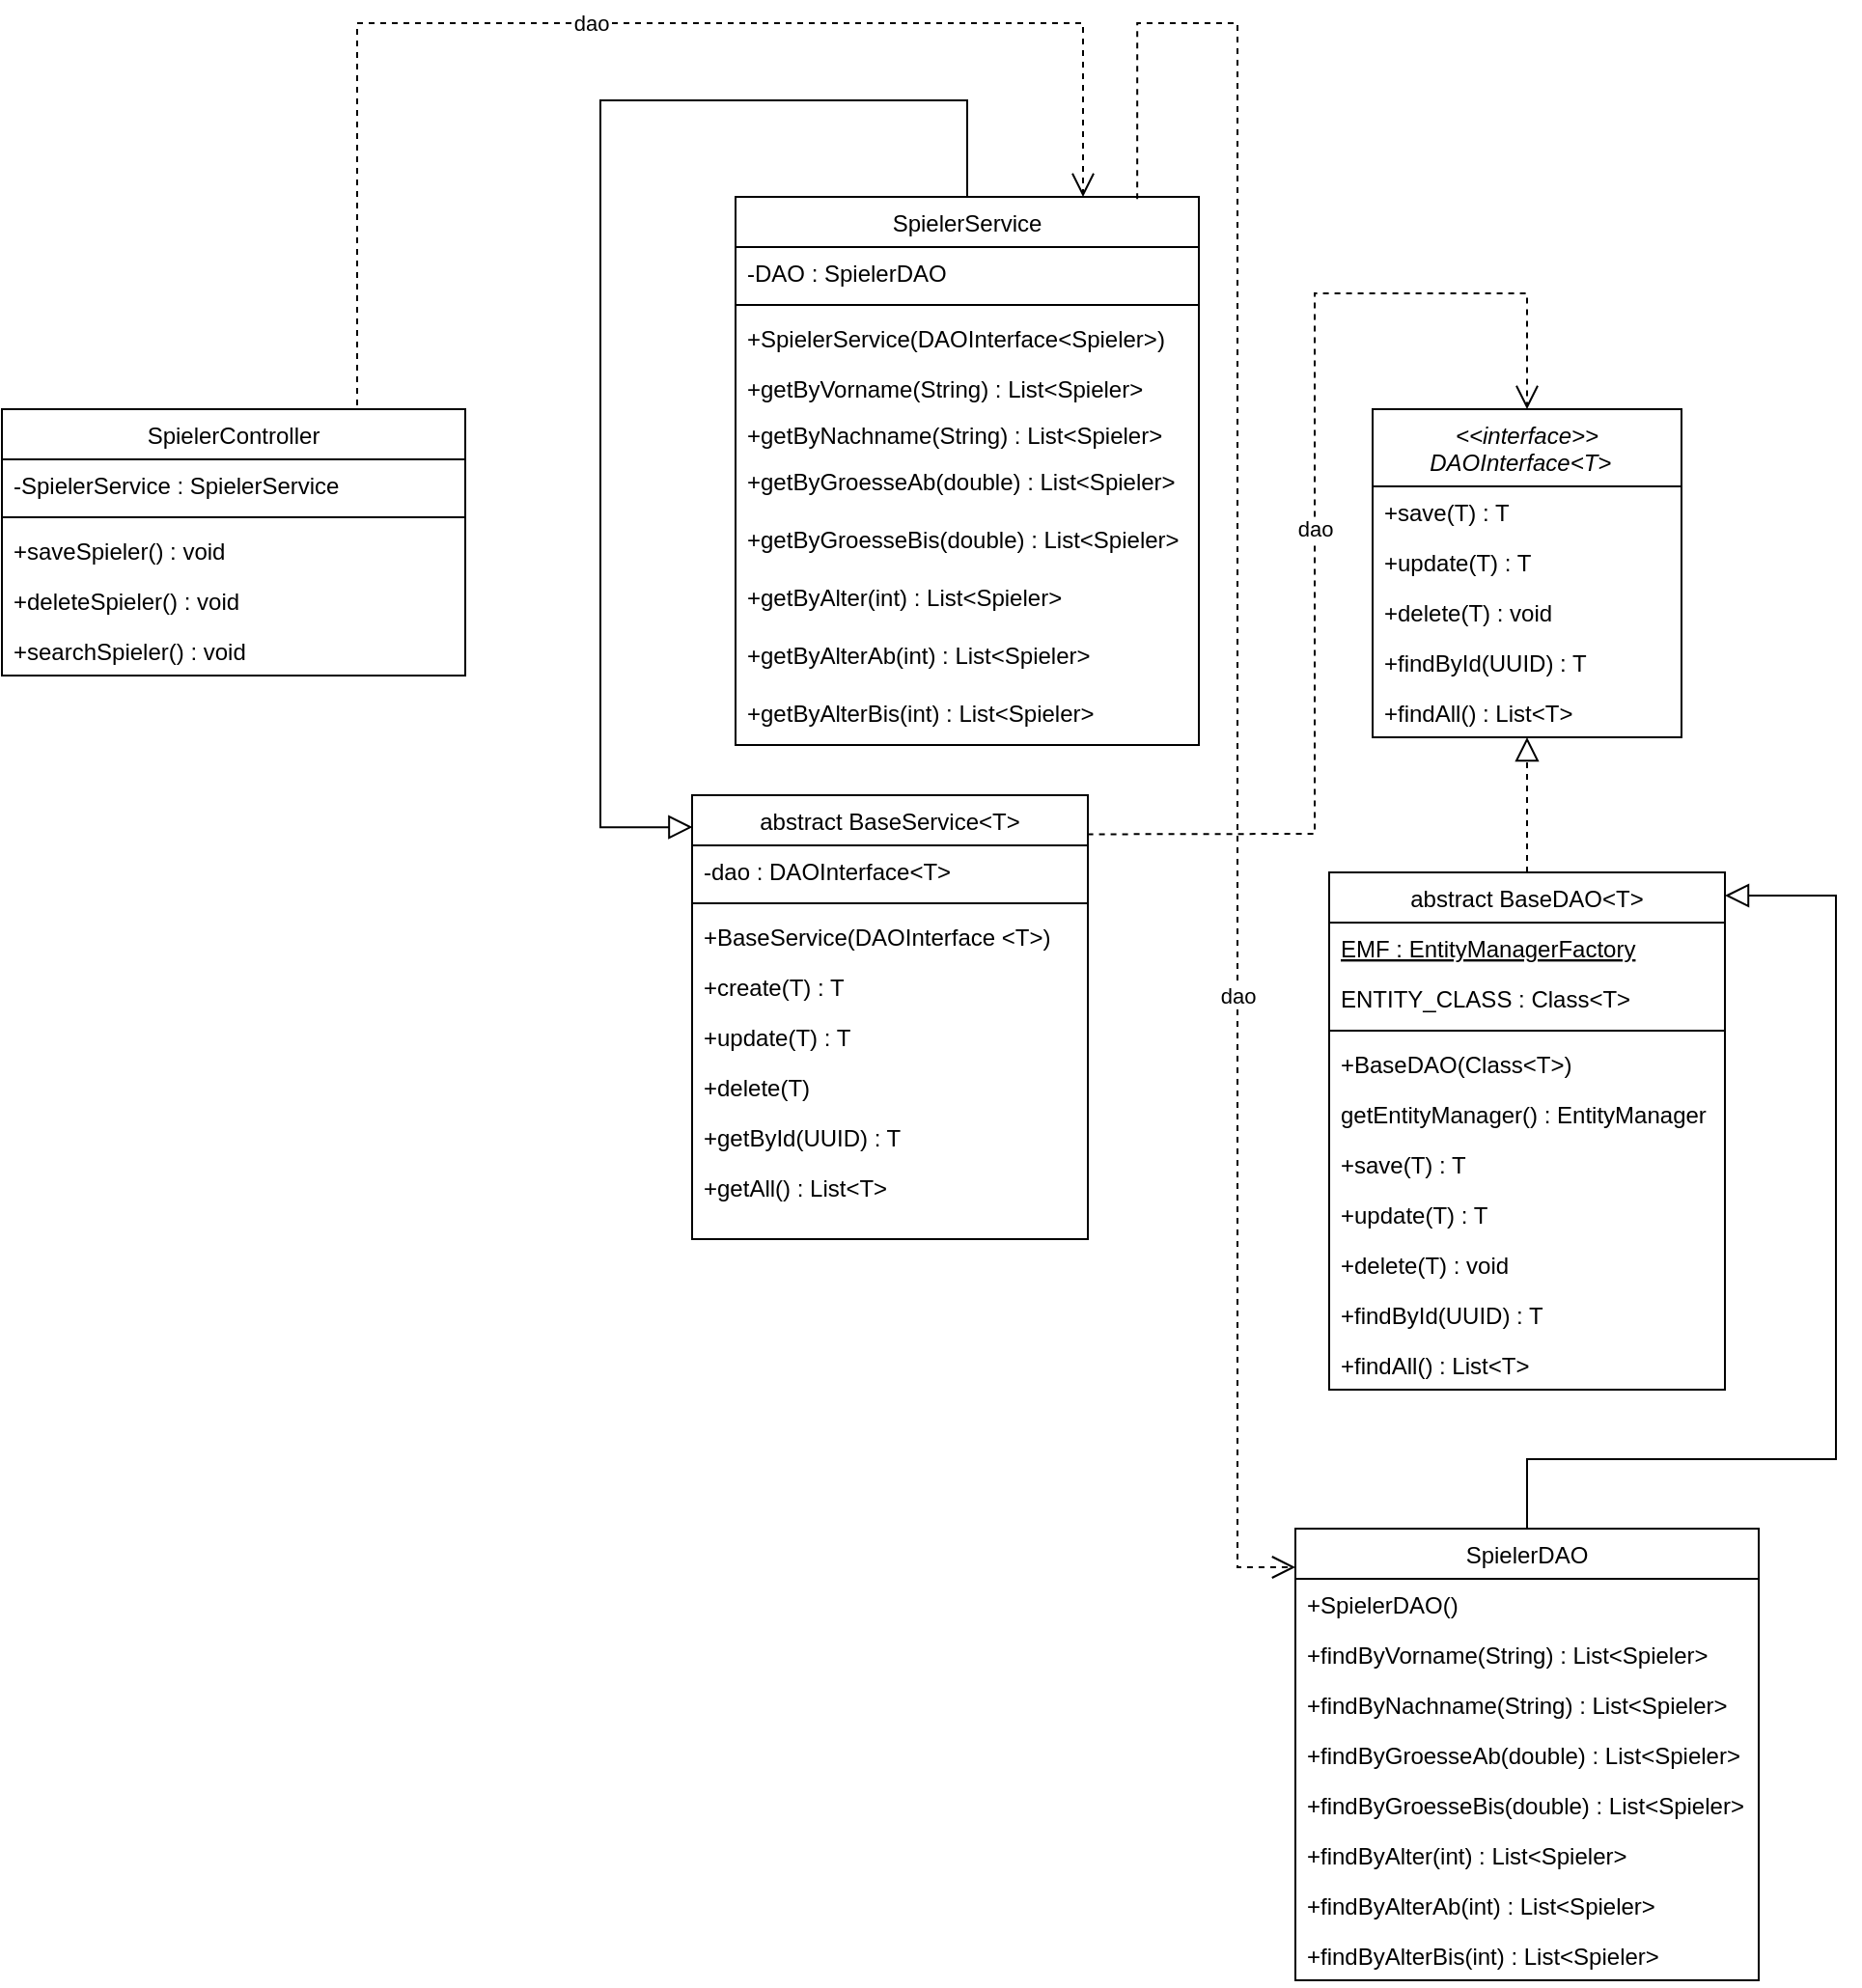 <mxfile version="27.1.6">
  <diagram id="C5RBs43oDa-KdzZeNtuy" name="Page-1">
    <mxGraphModel dx="2185" dy="1882" grid="1" gridSize="10" guides="1" tooltips="1" connect="1" arrows="1" fold="1" page="1" pageScale="1" pageWidth="827" pageHeight="1169" math="0" shadow="0">
      <root>
        <mxCell id="WIyWlLk6GJQsqaUBKTNV-0" />
        <mxCell id="WIyWlLk6GJQsqaUBKTNV-1" parent="WIyWlLk6GJQsqaUBKTNV-0" />
        <mxCell id="zkfFHV4jXpPFQw0GAbJ--0" value="&lt;&lt;interface&gt;&gt;&#xa;DAOInterface&lt;T&gt;  " style="swimlane;fontStyle=2;align=center;verticalAlign=top;childLayout=stackLayout;horizontal=1;startSize=40;horizontalStack=0;resizeParent=1;resizeLast=0;collapsible=1;marginBottom=0;rounded=0;shadow=0;strokeWidth=1;" parent="WIyWlLk6GJQsqaUBKTNV-1" vertex="1">
          <mxGeometry x="570" y="110" width="160" height="170" as="geometry">
            <mxRectangle x="230" y="140" width="160" height="26" as="alternateBounds" />
          </mxGeometry>
        </mxCell>
        <mxCell id="zkfFHV4jXpPFQw0GAbJ--5" value="+save(T) : T" style="text;align=left;verticalAlign=top;spacingLeft=4;spacingRight=4;overflow=hidden;rotatable=0;points=[[0,0.5],[1,0.5]];portConstraint=eastwest;" parent="zkfFHV4jXpPFQw0GAbJ--0" vertex="1">
          <mxGeometry y="40" width="160" height="26" as="geometry" />
        </mxCell>
        <mxCell id="ZF2TfqLkoNs7XvLa1N95-22" value="+update(T) : T" style="text;align=left;verticalAlign=top;spacingLeft=4;spacingRight=4;overflow=hidden;rotatable=0;points=[[0,0.5],[1,0.5]];portConstraint=eastwest;" parent="zkfFHV4jXpPFQw0GAbJ--0" vertex="1">
          <mxGeometry y="66" width="160" height="26" as="geometry" />
        </mxCell>
        <mxCell id="ZF2TfqLkoNs7XvLa1N95-23" value="+delete(T) : void" style="text;align=left;verticalAlign=top;spacingLeft=4;spacingRight=4;overflow=hidden;rotatable=0;points=[[0,0.5],[1,0.5]];portConstraint=eastwest;" parent="zkfFHV4jXpPFQw0GAbJ--0" vertex="1">
          <mxGeometry y="92" width="160" height="26" as="geometry" />
        </mxCell>
        <mxCell id="ZF2TfqLkoNs7XvLa1N95-24" value="+findById(UUID) : T" style="text;align=left;verticalAlign=top;spacingLeft=4;spacingRight=4;overflow=hidden;rotatable=0;points=[[0,0.5],[1,0.5]];portConstraint=eastwest;" parent="zkfFHV4jXpPFQw0GAbJ--0" vertex="1">
          <mxGeometry y="118" width="160" height="26" as="geometry" />
        </mxCell>
        <mxCell id="ZF2TfqLkoNs7XvLa1N95-25" value="+findAll() : List&lt;T&gt;" style="text;align=left;verticalAlign=top;spacingLeft=4;spacingRight=4;overflow=hidden;rotatable=0;points=[[0,0.5],[1,0.5]];portConstraint=eastwest;" parent="zkfFHV4jXpPFQw0GAbJ--0" vertex="1">
          <mxGeometry y="144" width="160" height="26" as="geometry" />
        </mxCell>
        <mxCell id="zkfFHV4jXpPFQw0GAbJ--6" value="abstract BaseDAO&lt;T&gt;" style="swimlane;fontStyle=0;align=center;verticalAlign=top;childLayout=stackLayout;horizontal=1;startSize=26;horizontalStack=0;resizeParent=1;resizeLast=0;collapsible=1;marginBottom=0;rounded=0;shadow=0;strokeWidth=1;" parent="WIyWlLk6GJQsqaUBKTNV-1" vertex="1">
          <mxGeometry x="547.5" y="350" width="205" height="268" as="geometry">
            <mxRectangle x="130" y="380" width="160" height="26" as="alternateBounds" />
          </mxGeometry>
        </mxCell>
        <mxCell id="zkfFHV4jXpPFQw0GAbJ--7" value="EMF : EntityManagerFactory" style="text;align=left;verticalAlign=top;spacingLeft=4;spacingRight=4;overflow=hidden;rotatable=0;points=[[0,0.5],[1,0.5]];portConstraint=eastwest;fontStyle=4" parent="zkfFHV4jXpPFQw0GAbJ--6" vertex="1">
          <mxGeometry y="26" width="205" height="26" as="geometry" />
        </mxCell>
        <mxCell id="zkfFHV4jXpPFQw0GAbJ--8" value="ENTITY_CLASS : Class&lt;T&gt;" style="text;align=left;verticalAlign=top;spacingLeft=4;spacingRight=4;overflow=hidden;rotatable=0;points=[[0,0.5],[1,0.5]];portConstraint=eastwest;rounded=0;shadow=0;html=0;" parent="zkfFHV4jXpPFQw0GAbJ--6" vertex="1">
          <mxGeometry y="52" width="205" height="26" as="geometry" />
        </mxCell>
        <mxCell id="zkfFHV4jXpPFQw0GAbJ--9" value="" style="line;html=1;strokeWidth=1;align=left;verticalAlign=middle;spacingTop=-1;spacingLeft=3;spacingRight=3;rotatable=0;labelPosition=right;points=[];portConstraint=eastwest;" parent="zkfFHV4jXpPFQw0GAbJ--6" vertex="1">
          <mxGeometry y="78" width="205" height="8" as="geometry" />
        </mxCell>
        <mxCell id="zkfFHV4jXpPFQw0GAbJ--11" value="+BaseDAO(Class&lt;T&gt;)" style="text;align=left;verticalAlign=top;spacingLeft=4;spacingRight=4;overflow=hidden;rotatable=0;points=[[0,0.5],[1,0.5]];portConstraint=eastwest;" parent="zkfFHV4jXpPFQw0GAbJ--6" vertex="1">
          <mxGeometry y="86" width="205" height="26" as="geometry" />
        </mxCell>
        <mxCell id="ZF2TfqLkoNs7XvLa1N95-2" value="getEntityManager() : EntityManager " style="text;align=left;verticalAlign=top;spacingLeft=4;spacingRight=4;overflow=hidden;rotatable=0;points=[[0,0.5],[1,0.5]];portConstraint=eastwest;" parent="zkfFHV4jXpPFQw0GAbJ--6" vertex="1">
          <mxGeometry y="112" width="205" height="26" as="geometry" />
        </mxCell>
        <mxCell id="ZF2TfqLkoNs7XvLa1N95-3" value="+save(T) : T" style="text;align=left;verticalAlign=top;spacingLeft=4;spacingRight=4;overflow=hidden;rotatable=0;points=[[0,0.5],[1,0.5]];portConstraint=eastwest;" parent="zkfFHV4jXpPFQw0GAbJ--6" vertex="1">
          <mxGeometry y="138" width="205" height="26" as="geometry" />
        </mxCell>
        <mxCell id="ZF2TfqLkoNs7XvLa1N95-4" value="+update(T) : T" style="text;align=left;verticalAlign=top;spacingLeft=4;spacingRight=4;overflow=hidden;rotatable=0;points=[[0,0.5],[1,0.5]];portConstraint=eastwest;" parent="zkfFHV4jXpPFQw0GAbJ--6" vertex="1">
          <mxGeometry y="164" width="205" height="26" as="geometry" />
        </mxCell>
        <mxCell id="ZF2TfqLkoNs7XvLa1N95-5" value="+delete(T) : void" style="text;align=left;verticalAlign=top;spacingLeft=4;spacingRight=4;overflow=hidden;rotatable=0;points=[[0,0.5],[1,0.5]];portConstraint=eastwest;" parent="zkfFHV4jXpPFQw0GAbJ--6" vertex="1">
          <mxGeometry y="190" width="205" height="26" as="geometry" />
        </mxCell>
        <mxCell id="ZF2TfqLkoNs7XvLa1N95-7" value="+findById(UUID) : T" style="text;align=left;verticalAlign=top;spacingLeft=4;spacingRight=4;overflow=hidden;rotatable=0;points=[[0,0.5],[1,0.5]];portConstraint=eastwest;" parent="zkfFHV4jXpPFQw0GAbJ--6" vertex="1">
          <mxGeometry y="216" width="205" height="26" as="geometry" />
        </mxCell>
        <mxCell id="ZF2TfqLkoNs7XvLa1N95-8" value="+findAll() : List&lt;T&gt;" style="text;align=left;verticalAlign=top;spacingLeft=4;spacingRight=4;overflow=hidden;rotatable=0;points=[[0,0.5],[1,0.5]];portConstraint=eastwest;" parent="zkfFHV4jXpPFQw0GAbJ--6" vertex="1">
          <mxGeometry y="242" width="205" height="26" as="geometry" />
        </mxCell>
        <mxCell id="zkfFHV4jXpPFQw0GAbJ--12" value="" style="endArrow=block;endSize=10;endFill=0;shadow=0;strokeWidth=1;rounded=0;curved=0;edgeStyle=elbowEdgeStyle;elbow=vertical;dashed=1;" parent="WIyWlLk6GJQsqaUBKTNV-1" source="zkfFHV4jXpPFQw0GAbJ--6" target="zkfFHV4jXpPFQw0GAbJ--0" edge="1">
          <mxGeometry width="160" relative="1" as="geometry">
            <mxPoint x="200" y="203" as="sourcePoint" />
            <mxPoint x="200" y="203" as="targetPoint" />
          </mxGeometry>
        </mxCell>
        <mxCell id="ZF2TfqLkoNs7XvLa1N95-9" value="abstract BaseService&lt;T&gt;" style="swimlane;fontStyle=0;align=center;verticalAlign=top;childLayout=stackLayout;horizontal=1;startSize=26;horizontalStack=0;resizeParent=1;resizeLast=0;collapsible=1;marginBottom=0;rounded=0;shadow=0;strokeWidth=1;" parent="WIyWlLk6GJQsqaUBKTNV-1" vertex="1">
          <mxGeometry x="217.5" y="310" width="205" height="230" as="geometry">
            <mxRectangle x="130" y="380" width="160" height="26" as="alternateBounds" />
          </mxGeometry>
        </mxCell>
        <mxCell id="ZF2TfqLkoNs7XvLa1N95-10" value="-dao : DAOInterface&lt;T&gt;" style="text;align=left;verticalAlign=top;spacingLeft=4;spacingRight=4;overflow=hidden;rotatable=0;points=[[0,0.5],[1,0.5]];portConstraint=eastwest;fontStyle=0" parent="ZF2TfqLkoNs7XvLa1N95-9" vertex="1">
          <mxGeometry y="26" width="205" height="26" as="geometry" />
        </mxCell>
        <mxCell id="ZF2TfqLkoNs7XvLa1N95-12" value="" style="line;html=1;strokeWidth=1;align=left;verticalAlign=middle;spacingTop=-1;spacingLeft=3;spacingRight=3;rotatable=0;labelPosition=right;points=[];portConstraint=eastwest;" parent="ZF2TfqLkoNs7XvLa1N95-9" vertex="1">
          <mxGeometry y="52" width="205" height="8" as="geometry" />
        </mxCell>
        <mxCell id="ZF2TfqLkoNs7XvLa1N95-13" value="+BaseService(DAOInterface &lt;T&gt;)" style="text;align=left;verticalAlign=top;spacingLeft=4;spacingRight=4;overflow=hidden;rotatable=0;points=[[0,0.5],[1,0.5]];portConstraint=eastwest;" parent="ZF2TfqLkoNs7XvLa1N95-9" vertex="1">
          <mxGeometry y="60" width="205" height="26" as="geometry" />
        </mxCell>
        <mxCell id="ZF2TfqLkoNs7XvLa1N95-15" value="+create(T) : T" style="text;align=left;verticalAlign=top;spacingLeft=4;spacingRight=4;overflow=hidden;rotatable=0;points=[[0,0.5],[1,0.5]];portConstraint=eastwest;" parent="ZF2TfqLkoNs7XvLa1N95-9" vertex="1">
          <mxGeometry y="86" width="205" height="26" as="geometry" />
        </mxCell>
        <mxCell id="ZF2TfqLkoNs7XvLa1N95-16" value="+update(T) : T" style="text;align=left;verticalAlign=top;spacingLeft=4;spacingRight=4;overflow=hidden;rotatable=0;points=[[0,0.5],[1,0.5]];portConstraint=eastwest;" parent="ZF2TfqLkoNs7XvLa1N95-9" vertex="1">
          <mxGeometry y="112" width="205" height="26" as="geometry" />
        </mxCell>
        <mxCell id="ZF2TfqLkoNs7XvLa1N95-17" value="+delete(T)" style="text;align=left;verticalAlign=top;spacingLeft=4;spacingRight=4;overflow=hidden;rotatable=0;points=[[0,0.5],[1,0.5]];portConstraint=eastwest;" parent="ZF2TfqLkoNs7XvLa1N95-9" vertex="1">
          <mxGeometry y="138" width="205" height="26" as="geometry" />
        </mxCell>
        <mxCell id="ZF2TfqLkoNs7XvLa1N95-18" value="+getById(UUID) : T" style="text;align=left;verticalAlign=top;spacingLeft=4;spacingRight=4;overflow=hidden;rotatable=0;points=[[0,0.5],[1,0.5]];portConstraint=eastwest;" parent="ZF2TfqLkoNs7XvLa1N95-9" vertex="1">
          <mxGeometry y="164" width="205" height="26" as="geometry" />
        </mxCell>
        <mxCell id="ZF2TfqLkoNs7XvLa1N95-19" value="+getAll() : List&lt;T&gt;" style="text;align=left;verticalAlign=top;spacingLeft=4;spacingRight=4;overflow=hidden;rotatable=0;points=[[0,0.5],[1,0.5]];portConstraint=eastwest;" parent="ZF2TfqLkoNs7XvLa1N95-9" vertex="1">
          <mxGeometry y="190" width="205" height="26" as="geometry" />
        </mxCell>
        <mxCell id="ZF2TfqLkoNs7XvLa1N95-20" value="" style="endArrow=open;endSize=10;endFill=0;shadow=0;strokeWidth=1;rounded=0;edgeStyle=orthogonalEdgeStyle;elbow=horizontal;exitX=0.999;exitY=0.088;exitDx=0;exitDy=0;entryX=0.5;entryY=0;entryDx=0;entryDy=0;dashed=1;exitPerimeter=0;" parent="WIyWlLk6GJQsqaUBKTNV-1" source="ZF2TfqLkoNs7XvLa1N95-9" target="zkfFHV4jXpPFQw0GAbJ--0" edge="1">
          <mxGeometry width="160" relative="1" as="geometry">
            <mxPoint x="570" y="181" as="sourcePoint" />
            <mxPoint x="360" y="29.615" as="targetPoint" />
            <Array as="points">
              <mxPoint x="440" y="330" />
              <mxPoint x="540" y="330" />
              <mxPoint x="540" y="50" />
              <mxPoint x="650" y="50" />
            </Array>
          </mxGeometry>
        </mxCell>
        <mxCell id="ZF2TfqLkoNs7XvLa1N95-47" value="dao" style="edgeLabel;html=1;align=center;verticalAlign=middle;resizable=0;points=[];" parent="ZF2TfqLkoNs7XvLa1N95-20" vertex="1" connectable="0">
          <mxGeometry x="-0.03" relative="1" as="geometry">
            <mxPoint as="offset" />
          </mxGeometry>
        </mxCell>
        <mxCell id="ZF2TfqLkoNs7XvLa1N95-26" value="SpielerDAO" style="swimlane;fontStyle=0;align=center;verticalAlign=top;childLayout=stackLayout;horizontal=1;startSize=26;horizontalStack=0;resizeParent=1;resizeLast=0;collapsible=1;marginBottom=0;rounded=0;shadow=0;strokeWidth=1;" parent="WIyWlLk6GJQsqaUBKTNV-1" vertex="1">
          <mxGeometry x="530" y="690" width="240" height="234" as="geometry">
            <mxRectangle x="130" y="380" width="160" height="26" as="alternateBounds" />
          </mxGeometry>
        </mxCell>
        <mxCell id="ZF2TfqLkoNs7XvLa1N95-30" value="+SpielerDAO()" style="text;align=left;verticalAlign=top;spacingLeft=4;spacingRight=4;overflow=hidden;rotatable=0;points=[[0,0.5],[1,0.5]];portConstraint=eastwest;" parent="ZF2TfqLkoNs7XvLa1N95-26" vertex="1">
          <mxGeometry y="26" width="240" height="26" as="geometry" />
        </mxCell>
        <mxCell id="ZF2TfqLkoNs7XvLa1N95-31" value="+findByVorname(String) : List&lt;Spieler&gt;" style="text;align=left;verticalAlign=top;spacingLeft=4;spacingRight=4;overflow=hidden;rotatable=0;points=[[0,0.5],[1,0.5]];portConstraint=eastwest;" parent="ZF2TfqLkoNs7XvLa1N95-26" vertex="1">
          <mxGeometry y="52" width="240" height="26" as="geometry" />
        </mxCell>
        <mxCell id="JlRXPuWxJKALqZ6D-t7h-2" value="+findByNachname(String) : List&lt;Spieler&gt;" style="text;align=left;verticalAlign=top;spacingLeft=4;spacingRight=4;overflow=hidden;rotatable=0;points=[[0,0.5],[1,0.5]];portConstraint=eastwest;" vertex="1" parent="ZF2TfqLkoNs7XvLa1N95-26">
          <mxGeometry y="78" width="240" height="26" as="geometry" />
        </mxCell>
        <mxCell id="JlRXPuWxJKALqZ6D-t7h-0" value="+findByGroesseAb(double) : List&lt;Spieler&gt;" style="text;align=left;verticalAlign=top;spacingLeft=4;spacingRight=4;overflow=hidden;rotatable=0;points=[[0,0.5],[1,0.5]];portConstraint=eastwest;" vertex="1" parent="ZF2TfqLkoNs7XvLa1N95-26">
          <mxGeometry y="104" width="240" height="26" as="geometry" />
        </mxCell>
        <mxCell id="JlRXPuWxJKALqZ6D-t7h-1" value="+findByGroesseBis(double) : List&lt;Spieler&gt;" style="text;align=left;verticalAlign=top;spacingLeft=4;spacingRight=4;overflow=hidden;rotatable=0;points=[[0,0.5],[1,0.5]];portConstraint=eastwest;" vertex="1" parent="ZF2TfqLkoNs7XvLa1N95-26">
          <mxGeometry y="130" width="240" height="26" as="geometry" />
        </mxCell>
        <mxCell id="JlRXPuWxJKALqZ6D-t7h-3" value="+findByAlter(int) : List&lt;Spieler&gt;" style="text;align=left;verticalAlign=top;spacingLeft=4;spacingRight=4;overflow=hidden;rotatable=0;points=[[0,0.5],[1,0.5]];portConstraint=eastwest;" vertex="1" parent="ZF2TfqLkoNs7XvLa1N95-26">
          <mxGeometry y="156" width="240" height="26" as="geometry" />
        </mxCell>
        <mxCell id="JlRXPuWxJKALqZ6D-t7h-4" value="+findByAlterAb(int) : List&lt;Spieler&gt;" style="text;align=left;verticalAlign=top;spacingLeft=4;spacingRight=4;overflow=hidden;rotatable=0;points=[[0,0.5],[1,0.5]];portConstraint=eastwest;" vertex="1" parent="ZF2TfqLkoNs7XvLa1N95-26">
          <mxGeometry y="182" width="240" height="26" as="geometry" />
        </mxCell>
        <mxCell id="JlRXPuWxJKALqZ6D-t7h-5" value="+findByAlterBis(int) : List&lt;Spieler&gt;" style="text;align=left;verticalAlign=top;spacingLeft=4;spacingRight=4;overflow=hidden;rotatable=0;points=[[0,0.5],[1,0.5]];portConstraint=eastwest;" vertex="1" parent="ZF2TfqLkoNs7XvLa1N95-26">
          <mxGeometry y="208" width="240" height="26" as="geometry" />
        </mxCell>
        <mxCell id="ZF2TfqLkoNs7XvLa1N95-37" value="" style="endArrow=block;endSize=10;endFill=0;shadow=0;strokeWidth=1;rounded=0;edgeStyle=orthogonalEdgeStyle;elbow=vertical;exitX=0.5;exitY=0;exitDx=0;exitDy=0;entryX=1;entryY=0.043;entryDx=0;entryDy=0;entryPerimeter=0;" parent="WIyWlLk6GJQsqaUBKTNV-1" source="ZF2TfqLkoNs7XvLa1N95-26" target="zkfFHV4jXpPFQw0GAbJ--6" edge="1">
          <mxGeometry width="160" relative="1" as="geometry">
            <mxPoint x="470" y="440" as="sourcePoint" />
            <mxPoint x="502.88" y="340" as="targetPoint" />
            <Array as="points">
              <mxPoint x="650" y="654" />
              <mxPoint x="810" y="654" />
              <mxPoint x="810" y="362" />
              <mxPoint x="753" y="362" />
            </Array>
          </mxGeometry>
        </mxCell>
        <mxCell id="ZF2TfqLkoNs7XvLa1N95-38" value="SpielerService" style="swimlane;fontStyle=0;align=center;verticalAlign=top;childLayout=stackLayout;horizontal=1;startSize=26;horizontalStack=0;resizeParent=1;resizeLast=0;collapsible=1;marginBottom=0;rounded=0;shadow=0;strokeWidth=1;" parent="WIyWlLk6GJQsqaUBKTNV-1" vertex="1">
          <mxGeometry x="240" width="240" height="284" as="geometry">
            <mxRectangle x="130" y="380" width="160" height="26" as="alternateBounds" />
          </mxGeometry>
        </mxCell>
        <mxCell id="ZF2TfqLkoNs7XvLa1N95-39" value="-DAO : SpielerDAO" style="text;align=left;verticalAlign=top;spacingLeft=4;spacingRight=4;overflow=hidden;rotatable=0;points=[[0,0.5],[1,0.5]];portConstraint=eastwest;" parent="ZF2TfqLkoNs7XvLa1N95-38" vertex="1">
          <mxGeometry y="26" width="240" height="26" as="geometry" />
        </mxCell>
        <mxCell id="ZF2TfqLkoNs7XvLa1N95-43" value="" style="line;html=1;strokeWidth=1;align=left;verticalAlign=middle;spacingTop=-1;spacingLeft=3;spacingRight=3;rotatable=0;labelPosition=right;points=[];portConstraint=eastwest;" parent="ZF2TfqLkoNs7XvLa1N95-38" vertex="1">
          <mxGeometry y="52" width="240" height="8" as="geometry" />
        </mxCell>
        <mxCell id="ZF2TfqLkoNs7XvLa1N95-42" value="+SpielerService(DAOInterface&lt;Spieler&gt;)" style="text;align=left;verticalAlign=top;spacingLeft=4;spacingRight=4;overflow=hidden;rotatable=0;points=[[0,0.5],[1,0.5]];portConstraint=eastwest;" parent="ZF2TfqLkoNs7XvLa1N95-38" vertex="1">
          <mxGeometry y="60" width="240" height="26" as="geometry" />
        </mxCell>
        <mxCell id="ZF2TfqLkoNs7XvLa1N95-40" value="+getByVorname(String) : List&lt;Spieler&gt;" style="text;align=left;verticalAlign=top;spacingLeft=4;spacingRight=4;overflow=hidden;rotatable=0;points=[[0,0.5],[1,0.5]];portConstraint=eastwest;" parent="ZF2TfqLkoNs7XvLa1N95-38" vertex="1">
          <mxGeometry y="86" width="240" height="24" as="geometry" />
        </mxCell>
        <mxCell id="JlRXPuWxJKALqZ6D-t7h-6" value="+getByNachname(String) : List&lt;Spieler&gt;" style="text;align=left;verticalAlign=top;spacingLeft=4;spacingRight=4;overflow=hidden;rotatable=0;points=[[0,0.5],[1,0.5]];portConstraint=eastwest;" vertex="1" parent="ZF2TfqLkoNs7XvLa1N95-38">
          <mxGeometry y="110" width="240" height="24" as="geometry" />
        </mxCell>
        <mxCell id="ZF2TfqLkoNs7XvLa1N95-49" value="+getByGroesseAb(double) : List&lt;Spieler&gt;" style="text;align=left;verticalAlign=top;spacingLeft=4;spacingRight=4;overflow=hidden;rotatable=0;points=[[0,0.5],[1,0.5]];portConstraint=eastwest;" parent="ZF2TfqLkoNs7XvLa1N95-38" vertex="1">
          <mxGeometry y="134" width="240" height="30" as="geometry" />
        </mxCell>
        <mxCell id="JlRXPuWxJKALqZ6D-t7h-7" value="+getByGroesseBis(double) : List&lt;Spieler&gt;" style="text;align=left;verticalAlign=top;spacingLeft=4;spacingRight=4;overflow=hidden;rotatable=0;points=[[0,0.5],[1,0.5]];portConstraint=eastwest;" vertex="1" parent="ZF2TfqLkoNs7XvLa1N95-38">
          <mxGeometry y="164" width="240" height="30" as="geometry" />
        </mxCell>
        <mxCell id="JlRXPuWxJKALqZ6D-t7h-8" value="+getByAlter(int) : List&lt;Spieler&gt;" style="text;align=left;verticalAlign=top;spacingLeft=4;spacingRight=4;overflow=hidden;rotatable=0;points=[[0,0.5],[1,0.5]];portConstraint=eastwest;" vertex="1" parent="ZF2TfqLkoNs7XvLa1N95-38">
          <mxGeometry y="194" width="240" height="30" as="geometry" />
        </mxCell>
        <mxCell id="JlRXPuWxJKALqZ6D-t7h-9" value="+getByAlterAb(int) : List&lt;Spieler&gt;" style="text;align=left;verticalAlign=top;spacingLeft=4;spacingRight=4;overflow=hidden;rotatable=0;points=[[0,0.5],[1,0.5]];portConstraint=eastwest;" vertex="1" parent="ZF2TfqLkoNs7XvLa1N95-38">
          <mxGeometry y="224" width="240" height="30" as="geometry" />
        </mxCell>
        <mxCell id="JlRXPuWxJKALqZ6D-t7h-10" value="+getByAlterBis(int) : List&lt;Spieler&gt;" style="text;align=left;verticalAlign=top;spacingLeft=4;spacingRight=4;overflow=hidden;rotatable=0;points=[[0,0.5],[1,0.5]];portConstraint=eastwest;" vertex="1" parent="ZF2TfqLkoNs7XvLa1N95-38">
          <mxGeometry y="254" width="240" height="30" as="geometry" />
        </mxCell>
        <mxCell id="ZF2TfqLkoNs7XvLa1N95-44" value="" style="endArrow=block;endSize=10;endFill=0;shadow=0;strokeWidth=1;rounded=0;edgeStyle=orthogonalEdgeStyle;elbow=vertical;entryX=0.001;entryY=0.072;entryDx=0;entryDy=0;exitX=0.5;exitY=0;exitDx=0;exitDy=0;entryPerimeter=0;" parent="WIyWlLk6GJQsqaUBKTNV-1" source="ZF2TfqLkoNs7XvLa1N95-38" target="ZF2TfqLkoNs7XvLa1N95-9" edge="1">
          <mxGeometry width="160" relative="1" as="geometry">
            <mxPoint x="983" y="100" as="sourcePoint" />
            <mxPoint x="680" y="100" as="targetPoint" />
            <Array as="points">
              <mxPoint x="360" y="-50" />
              <mxPoint x="170" y="-50" />
              <mxPoint x="170" y="327" />
            </Array>
          </mxGeometry>
        </mxCell>
        <mxCell id="ZF2TfqLkoNs7XvLa1N95-45" value="" style="endArrow=open;endSize=10;endFill=0;shadow=0;strokeWidth=1;rounded=0;edgeStyle=orthogonalEdgeStyle;elbow=vertical;exitX=0.867;exitY=0.004;exitDx=0;exitDy=0;dashed=1;exitPerimeter=0;" parent="WIyWlLk6GJQsqaUBKTNV-1" source="ZF2TfqLkoNs7XvLa1N95-38" edge="1">
          <mxGeometry width="160" relative="1" as="geometry">
            <mxPoint x="1060" y="140" as="sourcePoint" />
            <mxPoint x="530" y="710" as="targetPoint" />
            <Array as="points">
              <mxPoint x="448" y="-90" />
              <mxPoint x="500" y="-90" />
              <mxPoint x="500" y="710" />
            </Array>
          </mxGeometry>
        </mxCell>
        <mxCell id="ZF2TfqLkoNs7XvLa1N95-58" value="dao" style="edgeLabel;html=1;align=center;verticalAlign=middle;resizable=0;points=[];" parent="ZF2TfqLkoNs7XvLa1N95-45" vertex="1" connectable="0">
          <mxGeometry x="0.33" relative="1" as="geometry">
            <mxPoint as="offset" />
          </mxGeometry>
        </mxCell>
        <mxCell id="ZF2TfqLkoNs7XvLa1N95-50" value="SpielerController" style="swimlane;fontStyle=0;align=center;verticalAlign=top;childLayout=stackLayout;horizontal=1;startSize=26;horizontalStack=0;resizeParent=1;resizeLast=0;collapsible=1;marginBottom=0;rounded=0;shadow=0;strokeWidth=1;" parent="WIyWlLk6GJQsqaUBKTNV-1" vertex="1">
          <mxGeometry x="-140" y="110" width="240" height="138" as="geometry">
            <mxRectangle x="130" y="380" width="160" height="26" as="alternateBounds" />
          </mxGeometry>
        </mxCell>
        <mxCell id="ZF2TfqLkoNs7XvLa1N95-51" value="-SpielerService : SpielerService" style="text;align=left;verticalAlign=top;spacingLeft=4;spacingRight=4;overflow=hidden;rotatable=0;points=[[0,0.5],[1,0.5]];portConstraint=eastwest;" parent="ZF2TfqLkoNs7XvLa1N95-50" vertex="1">
          <mxGeometry y="26" width="240" height="26" as="geometry" />
        </mxCell>
        <mxCell id="ZF2TfqLkoNs7XvLa1N95-52" value="" style="line;html=1;strokeWidth=1;align=left;verticalAlign=middle;spacingTop=-1;spacingLeft=3;spacingRight=3;rotatable=0;labelPosition=right;points=[];portConstraint=eastwest;" parent="ZF2TfqLkoNs7XvLa1N95-50" vertex="1">
          <mxGeometry y="52" width="240" height="8" as="geometry" />
        </mxCell>
        <mxCell id="ZF2TfqLkoNs7XvLa1N95-53" value="+saveSpieler() : void" style="text;align=left;verticalAlign=top;spacingLeft=4;spacingRight=4;overflow=hidden;rotatable=0;points=[[0,0.5],[1,0.5]];portConstraint=eastwest;" parent="ZF2TfqLkoNs7XvLa1N95-50" vertex="1">
          <mxGeometry y="60" width="240" height="26" as="geometry" />
        </mxCell>
        <mxCell id="JlRXPuWxJKALqZ6D-t7h-11" value="+deleteSpieler() : void" style="text;align=left;verticalAlign=top;spacingLeft=4;spacingRight=4;overflow=hidden;rotatable=0;points=[[0,0.5],[1,0.5]];portConstraint=eastwest;" vertex="1" parent="ZF2TfqLkoNs7XvLa1N95-50">
          <mxGeometry y="86" width="240" height="26" as="geometry" />
        </mxCell>
        <mxCell id="JlRXPuWxJKALqZ6D-t7h-12" value="+searchSpieler() : void" style="text;align=left;verticalAlign=top;spacingLeft=4;spacingRight=4;overflow=hidden;rotatable=0;points=[[0,0.5],[1,0.5]];portConstraint=eastwest;" vertex="1" parent="ZF2TfqLkoNs7XvLa1N95-50">
          <mxGeometry y="112" width="240" height="26" as="geometry" />
        </mxCell>
        <mxCell id="ZF2TfqLkoNs7XvLa1N95-56" value="" style="endArrow=open;endSize=10;endFill=0;shadow=0;strokeWidth=1;rounded=0;edgeStyle=orthogonalEdgeStyle;elbow=horizontal;exitX=0.75;exitY=0;exitDx=0;exitDy=0;entryX=0.75;entryY=0;entryDx=0;entryDy=0;dashed=1;" parent="WIyWlLk6GJQsqaUBKTNV-1" source="ZF2TfqLkoNs7XvLa1N95-50" target="ZF2TfqLkoNs7XvLa1N95-38" edge="1">
          <mxGeometry width="160" relative="1" as="geometry">
            <mxPoint x="44" y="50" as="sourcePoint" />
            <mxPoint x="414" y="-10" as="targetPoint" />
            <Array as="points">
              <mxPoint x="44" y="110" />
              <mxPoint x="44" y="-90" />
              <mxPoint x="420" y="-90" />
            </Array>
          </mxGeometry>
        </mxCell>
        <mxCell id="ZF2TfqLkoNs7XvLa1N95-57" value="dao" style="edgeLabel;html=1;align=center;verticalAlign=middle;resizable=0;points=[];" parent="ZF2TfqLkoNs7XvLa1N95-56" vertex="1" connectable="0">
          <mxGeometry x="-0.03" relative="1" as="geometry">
            <mxPoint as="offset" />
          </mxGeometry>
        </mxCell>
      </root>
    </mxGraphModel>
  </diagram>
</mxfile>
